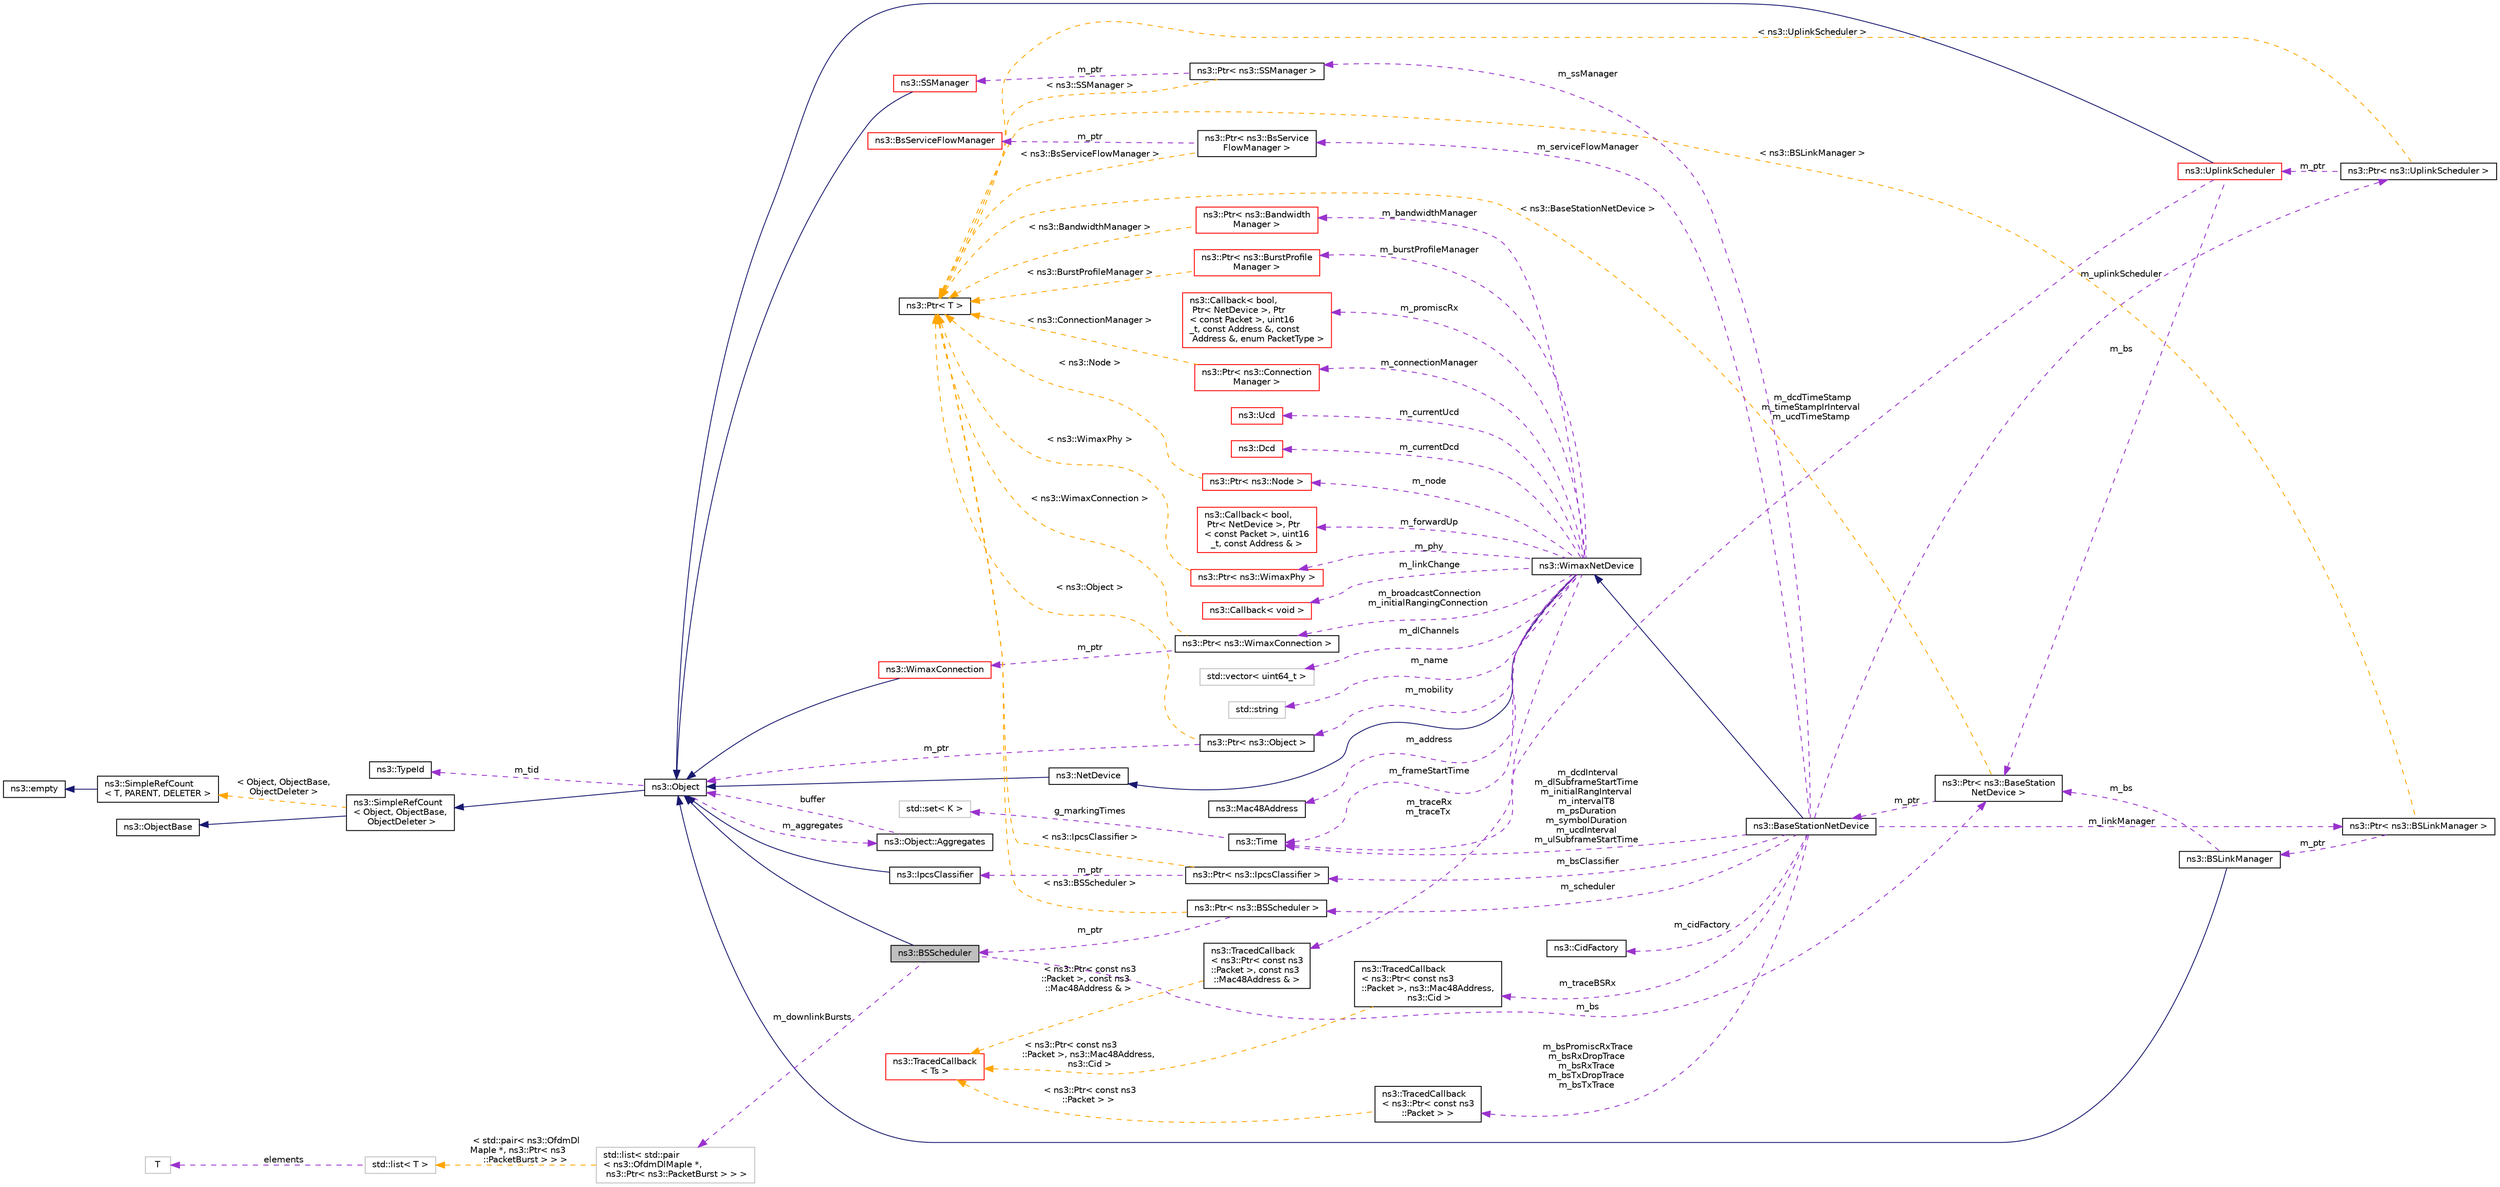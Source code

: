 digraph "ns3::BSScheduler"
{
 // LATEX_PDF_SIZE
  edge [fontname="Helvetica",fontsize="10",labelfontname="Helvetica",labelfontsize="10"];
  node [fontname="Helvetica",fontsize="10",shape=record];
  rankdir="LR";
  Node1 [label="ns3::BSScheduler",height=0.2,width=0.4,color="black", fillcolor="grey75", style="filled", fontcolor="black",tooltip=" "];
  Node2 -> Node1 [dir="back",color="midnightblue",fontsize="10",style="solid",fontname="Helvetica"];
  Node2 [label="ns3::Object",height=0.2,width=0.4,color="black", fillcolor="white", style="filled",URL="$classns3_1_1_object.html",tooltip="A base class which provides memory management and object aggregation."];
  Node3 -> Node2 [dir="back",color="midnightblue",fontsize="10",style="solid",fontname="Helvetica"];
  Node3 [label="ns3::SimpleRefCount\l\< Object, ObjectBase,\l ObjectDeleter \>",height=0.2,width=0.4,color="black", fillcolor="white", style="filled",URL="$classns3_1_1_simple_ref_count.html",tooltip=" "];
  Node4 -> Node3 [dir="back",color="midnightblue",fontsize="10",style="solid",fontname="Helvetica"];
  Node4 [label="ns3::ObjectBase",height=0.2,width=0.4,color="black", fillcolor="white", style="filled",URL="$classns3_1_1_object_base.html",tooltip="Anchor the ns-3 type and attribute system."];
  Node5 -> Node3 [dir="back",color="orange",fontsize="10",style="dashed",label=" \< Object, ObjectBase,\l ObjectDeleter \>" ,fontname="Helvetica"];
  Node5 [label="ns3::SimpleRefCount\l\< T, PARENT, DELETER \>",height=0.2,width=0.4,color="black", fillcolor="white", style="filled",URL="$classns3_1_1_simple_ref_count.html",tooltip="A template-based reference counting class."];
  Node6 -> Node5 [dir="back",color="midnightblue",fontsize="10",style="solid",fontname="Helvetica"];
  Node6 [label="ns3::empty",height=0.2,width=0.4,color="black", fillcolor="white", style="filled",URL="$classns3_1_1empty.html",tooltip="make Callback use a separate empty type"];
  Node7 -> Node2 [dir="back",color="darkorchid3",fontsize="10",style="dashed",label=" m_tid" ,fontname="Helvetica"];
  Node7 [label="ns3::TypeId",height=0.2,width=0.4,color="black", fillcolor="white", style="filled",URL="$classns3_1_1_type_id.html",tooltip="a unique identifier for an interface."];
  Node8 -> Node2 [dir="back",color="darkorchid3",fontsize="10",style="dashed",label=" m_aggregates" ,fontname="Helvetica"];
  Node8 [label="ns3::Object::Aggregates",height=0.2,width=0.4,color="black", fillcolor="white", style="filled",URL="$structns3_1_1_object_1_1_aggregates.html",tooltip="The list of Objects aggregated to this one."];
  Node2 -> Node8 [dir="back",color="darkorchid3",fontsize="10",style="dashed",label=" buffer" ,fontname="Helvetica"];
  Node9 -> Node1 [dir="back",color="darkorchid3",fontsize="10",style="dashed",label=" m_bs" ,fontname="Helvetica"];
  Node9 [label="ns3::Ptr\< ns3::BaseStation\lNetDevice \>",height=0.2,width=0.4,color="black", fillcolor="white", style="filled",URL="$classns3_1_1_ptr.html",tooltip=" "];
  Node10 -> Node9 [dir="back",color="darkorchid3",fontsize="10",style="dashed",label=" m_ptr" ,fontname="Helvetica"];
  Node10 [label="ns3::BaseStationNetDevice",height=0.2,width=0.4,color="black", fillcolor="white", style="filled",URL="$classns3_1_1_base_station_net_device.html",tooltip=" "];
  Node11 -> Node10 [dir="back",color="midnightblue",fontsize="10",style="solid",fontname="Helvetica"];
  Node11 [label="ns3::WimaxNetDevice",height=0.2,width=0.4,color="black", fillcolor="white", style="filled",URL="$classns3_1_1_wimax_net_device.html",tooltip="Hold together all WiMAX-related objects in a NetDevice."];
  Node12 -> Node11 [dir="back",color="midnightblue",fontsize="10",style="solid",fontname="Helvetica"];
  Node12 [label="ns3::NetDevice",height=0.2,width=0.4,color="black", fillcolor="white", style="filled",URL="$classns3_1_1_net_device.html",tooltip="Network layer to device interface."];
  Node2 -> Node12 [dir="back",color="midnightblue",fontsize="10",style="solid",fontname="Helvetica"];
  Node13 -> Node11 [dir="back",color="darkorchid3",fontsize="10",style="dashed",label=" m_address" ,fontname="Helvetica"];
  Node13 [label="ns3::Mac48Address",height=0.2,width=0.4,color="black", fillcolor="white", style="filled",URL="$classns3_1_1_mac48_address.html",tooltip="an EUI-48 address"];
  Node14 -> Node11 [dir="back",color="darkorchid3",fontsize="10",style="dashed",label=" m_broadcastConnection\nm_initialRangingConnection" ,fontname="Helvetica"];
  Node14 [label="ns3::Ptr\< ns3::WimaxConnection \>",height=0.2,width=0.4,color="black", fillcolor="white", style="filled",URL="$classns3_1_1_ptr.html",tooltip=" "];
  Node15 -> Node14 [dir="back",color="darkorchid3",fontsize="10",style="dashed",label=" m_ptr" ,fontname="Helvetica"];
  Node15 [label="ns3::WimaxConnection",height=0.2,width=0.4,color="red", fillcolor="white", style="filled",URL="$classns3_1_1_wimax_connection.html",tooltip="Class to represent WiMAX connections."];
  Node2 -> Node15 [dir="back",color="midnightblue",fontsize="10",style="solid",fontname="Helvetica"];
  Node47 -> Node14 [dir="back",color="orange",fontsize="10",style="dashed",label=" \< ns3::WimaxConnection \>" ,fontname="Helvetica"];
  Node47 [label="ns3::Ptr\< T \>",height=0.2,width=0.4,color="black", fillcolor="white", style="filled",URL="$classns3_1_1_ptr.html",tooltip="Smart pointer class similar to boost::intrusive_ptr."];
  Node73 -> Node11 [dir="back",color="darkorchid3",fontsize="10",style="dashed",label=" m_promiscRx" ,fontname="Helvetica"];
  Node73 [label="ns3::Callback\< bool,\l Ptr\< NetDevice \>, Ptr\l\< const Packet \>, uint16\l_t, const Address &, const\l Address &, enum PacketType \>",height=0.2,width=0.4,color="red", fillcolor="white", style="filled",URL="$classns3_1_1_callback.html",tooltip=" "];
  Node74 -> Node11 [dir="back",color="darkorchid3",fontsize="10",style="dashed",label=" m_connectionManager" ,fontname="Helvetica"];
  Node74 [label="ns3::Ptr\< ns3::Connection\lManager \>",height=0.2,width=0.4,color="red", fillcolor="white", style="filled",URL="$classns3_1_1_ptr.html",tooltip=" "];
  Node47 -> Node74 [dir="back",color="orange",fontsize="10",style="dashed",label=" \< ns3::ConnectionManager \>" ,fontname="Helvetica"];
  Node78 -> Node11 [dir="back",color="darkorchid3",fontsize="10",style="dashed",label=" m_currentUcd" ,fontname="Helvetica"];
  Node78 [label="ns3::Ucd",height=0.2,width=0.4,color="red", fillcolor="white", style="filled",URL="$classns3_1_1_ucd.html",tooltip="This class implements the UCD message as described by \"IEEE Standard for Local and metropolitan area ..."];
  Node83 -> Node11 [dir="back",color="darkorchid3",fontsize="10",style="dashed",label=" m_currentDcd" ,fontname="Helvetica"];
  Node83 [label="ns3::Dcd",height=0.2,width=0.4,color="red", fillcolor="white", style="filled",URL="$classns3_1_1_dcd.html",tooltip="This class implements Downlink channel descriptor as described by \"IEEE Standard for Local and metrop..."];
  Node88 -> Node11 [dir="back",color="darkorchid3",fontsize="10",style="dashed",label=" m_node" ,fontname="Helvetica"];
  Node88 [label="ns3::Ptr\< ns3::Node \>",height=0.2,width=0.4,color="red", fillcolor="white", style="filled",URL="$classns3_1_1_ptr.html",tooltip=" "];
  Node47 -> Node88 [dir="back",color="orange",fontsize="10",style="dashed",label=" \< ns3::Node \>" ,fontname="Helvetica"];
  Node110 -> Node11 [dir="back",color="darkorchid3",fontsize="10",style="dashed",label=" m_forwardUp" ,fontname="Helvetica"];
  Node110 [label="ns3::Callback\< bool,\l Ptr\< NetDevice \>, Ptr\l\< const Packet \>, uint16\l_t, const Address & \>",height=0.2,width=0.4,color="red", fillcolor="white", style="filled",URL="$classns3_1_1_callback.html",tooltip=" "];
  Node18 -> Node11 [dir="back",color="darkorchid3",fontsize="10",style="dashed",label=" m_frameStartTime" ,fontname="Helvetica"];
  Node18 [label="ns3::Time",height=0.2,width=0.4,color="black", fillcolor="white", style="filled",URL="$classns3_1_1_time.html",tooltip="Simulation virtual time values and global simulation resolution."];
  Node19 -> Node18 [dir="back",color="darkorchid3",fontsize="10",style="dashed",label=" g_markingTimes" ,fontname="Helvetica"];
  Node19 [label="std::set\< K \>",height=0.2,width=0.4,color="grey75", fillcolor="white", style="filled",tooltip=" "];
  Node111 -> Node11 [dir="back",color="darkorchid3",fontsize="10",style="dashed",label=" m_linkChange" ,fontname="Helvetica"];
  Node111 [label="ns3::Callback\< void \>",height=0.2,width=0.4,color="red", fillcolor="white", style="filled",URL="$classns3_1_1_callback.html",tooltip=" "];
  Node112 -> Node11 [dir="back",color="darkorchid3",fontsize="10",style="dashed",label=" m_dlChannels" ,fontname="Helvetica"];
  Node112 [label="std::vector\< uint64_t \>",height=0.2,width=0.4,color="grey75", fillcolor="white", style="filled",tooltip=" "];
  Node21 -> Node11 [dir="back",color="darkorchid3",fontsize="10",style="dashed",label=" m_name" ,fontname="Helvetica"];
  Node21 [label="std::string",height=0.2,width=0.4,color="grey75", fillcolor="white", style="filled",tooltip=" "];
  Node113 -> Node11 [dir="back",color="darkorchid3",fontsize="10",style="dashed",label=" m_phy" ,fontname="Helvetica"];
  Node113 [label="ns3::Ptr\< ns3::WimaxPhy \>",height=0.2,width=0.4,color="red", fillcolor="white", style="filled",URL="$classns3_1_1_ptr.html",tooltip=" "];
  Node47 -> Node113 [dir="back",color="orange",fontsize="10",style="dashed",label=" \< ns3::WimaxPhy \>" ,fontname="Helvetica"];
  Node122 -> Node11 [dir="back",color="darkorchid3",fontsize="10",style="dashed",label=" m_traceRx\nm_traceTx" ,fontname="Helvetica"];
  Node122 [label="ns3::TracedCallback\l\< ns3::Ptr\< const ns3\l::Packet \>, const ns3\l::Mac48Address & \>",height=0.2,width=0.4,color="black", fillcolor="white", style="filled",URL="$classns3_1_1_traced_callback.html",tooltip=" "];
  Node40 -> Node122 [dir="back",color="orange",fontsize="10",style="dashed",label=" \< ns3::Ptr\< const ns3\l::Packet \>, const ns3\l::Mac48Address & \>" ,fontname="Helvetica"];
  Node40 [label="ns3::TracedCallback\l\< Ts \>",height=0.2,width=0.4,color="red", fillcolor="white", style="filled",URL="$classns3_1_1_traced_callback.html",tooltip="Forward calls to a chain of Callback."];
  Node121 -> Node11 [dir="back",color="darkorchid3",fontsize="10",style="dashed",label=" m_mobility" ,fontname="Helvetica"];
  Node121 [label="ns3::Ptr\< ns3::Object \>",height=0.2,width=0.4,color="black", fillcolor="white", style="filled",URL="$classns3_1_1_ptr.html",tooltip=" "];
  Node2 -> Node121 [dir="back",color="darkorchid3",fontsize="10",style="dashed",label=" m_ptr" ,fontname="Helvetica"];
  Node47 -> Node121 [dir="back",color="orange",fontsize="10",style="dashed",label=" \< ns3::Object \>" ,fontname="Helvetica"];
  Node123 -> Node11 [dir="back",color="darkorchid3",fontsize="10",style="dashed",label=" m_bandwidthManager" ,fontname="Helvetica"];
  Node123 [label="ns3::Ptr\< ns3::Bandwidth\lManager \>",height=0.2,width=0.4,color="red", fillcolor="white", style="filled",URL="$classns3_1_1_ptr.html",tooltip=" "];
  Node47 -> Node123 [dir="back",color="orange",fontsize="10",style="dashed",label=" \< ns3::BandwidthManager \>" ,fontname="Helvetica"];
  Node125 -> Node11 [dir="back",color="darkorchid3",fontsize="10",style="dashed",label=" m_burstProfileManager" ,fontname="Helvetica"];
  Node125 [label="ns3::Ptr\< ns3::BurstProfile\lManager \>",height=0.2,width=0.4,color="red", fillcolor="white", style="filled",URL="$classns3_1_1_ptr.html",tooltip=" "];
  Node47 -> Node125 [dir="back",color="orange",fontsize="10",style="dashed",label=" \< ns3::BurstProfileManager \>" ,fontname="Helvetica"];
  Node39 -> Node10 [dir="back",color="darkorchid3",fontsize="10",style="dashed",label=" m_bsPromiscRxTrace\nm_bsRxDropTrace\nm_bsRxTrace\nm_bsTxDropTrace\nm_bsTxTrace" ,fontname="Helvetica"];
  Node39 [label="ns3::TracedCallback\l\< ns3::Ptr\< const ns3\l::Packet \> \>",height=0.2,width=0.4,color="black", fillcolor="white", style="filled",URL="$classns3_1_1_traced_callback.html",tooltip=" "];
  Node40 -> Node39 [dir="back",color="orange",fontsize="10",style="dashed",label=" \< ns3::Ptr\< const ns3\l::Packet \> \>" ,fontname="Helvetica"];
  Node127 -> Node10 [dir="back",color="darkorchid3",fontsize="10",style="dashed",label=" m_scheduler" ,fontname="Helvetica"];
  Node127 [label="ns3::Ptr\< ns3::BSScheduler \>",height=0.2,width=0.4,color="black", fillcolor="white", style="filled",URL="$classns3_1_1_ptr.html",tooltip=" "];
  Node1 -> Node127 [dir="back",color="darkorchid3",fontsize="10",style="dashed",label=" m_ptr" ,fontname="Helvetica"];
  Node47 -> Node127 [dir="back",color="orange",fontsize="10",style="dashed",label=" \< ns3::BSScheduler \>" ,fontname="Helvetica"];
  Node128 -> Node10 [dir="back",color="darkorchid3",fontsize="10",style="dashed",label=" m_linkManager" ,fontname="Helvetica"];
  Node128 [label="ns3::Ptr\< ns3::BSLinkManager \>",height=0.2,width=0.4,color="black", fillcolor="white", style="filled",URL="$classns3_1_1_ptr.html",tooltip=" "];
  Node129 -> Node128 [dir="back",color="darkorchid3",fontsize="10",style="dashed",label=" m_ptr" ,fontname="Helvetica"];
  Node129 [label="ns3::BSLinkManager",height=0.2,width=0.4,color="black", fillcolor="white", style="filled",URL="$classns3_1_1_b_s_link_manager.html",tooltip=" "];
  Node2 -> Node129 [dir="back",color="midnightblue",fontsize="10",style="solid",fontname="Helvetica"];
  Node9 -> Node129 [dir="back",color="darkorchid3",fontsize="10",style="dashed",label=" m_bs" ,fontname="Helvetica"];
  Node47 -> Node128 [dir="back",color="orange",fontsize="10",style="dashed",label=" \< ns3::BSLinkManager \>" ,fontname="Helvetica"];
  Node130 -> Node10 [dir="back",color="darkorchid3",fontsize="10",style="dashed",label=" m_bsClassifier" ,fontname="Helvetica"];
  Node130 [label="ns3::Ptr\< ns3::IpcsClassifier \>",height=0.2,width=0.4,color="black", fillcolor="white", style="filled",URL="$classns3_1_1_ptr.html",tooltip=" "];
  Node131 -> Node130 [dir="back",color="darkorchid3",fontsize="10",style="dashed",label=" m_ptr" ,fontname="Helvetica"];
  Node131 [label="ns3::IpcsClassifier",height=0.2,width=0.4,color="black", fillcolor="white", style="filled",URL="$classns3_1_1_ipcs_classifier.html",tooltip=" "];
  Node2 -> Node131 [dir="back",color="midnightblue",fontsize="10",style="solid",fontname="Helvetica"];
  Node47 -> Node130 [dir="back",color="orange",fontsize="10",style="dashed",label=" \< ns3::IpcsClassifier \>" ,fontname="Helvetica"];
  Node132 -> Node10 [dir="back",color="darkorchid3",fontsize="10",style="dashed",label=" m_uplinkScheduler" ,fontname="Helvetica"];
  Node132 [label="ns3::Ptr\< ns3::UplinkScheduler \>",height=0.2,width=0.4,color="black", fillcolor="white", style="filled",URL="$classns3_1_1_ptr.html",tooltip=" "];
  Node133 -> Node132 [dir="back",color="darkorchid3",fontsize="10",style="dashed",label=" m_ptr" ,fontname="Helvetica"];
  Node133 [label="ns3::UplinkScheduler",height=0.2,width=0.4,color="red", fillcolor="white", style="filled",URL="$classns3_1_1_uplink_scheduler.html",tooltip="Virtual class for uplink scheduler."];
  Node2 -> Node133 [dir="back",color="midnightblue",fontsize="10",style="solid",fontname="Helvetica"];
  Node18 -> Node133 [dir="back",color="darkorchid3",fontsize="10",style="dashed",label=" m_dcdTimeStamp\nm_timeStampIrInterval\nm_ucdTimeStamp" ,fontname="Helvetica"];
  Node9 -> Node133 [dir="back",color="darkorchid3",fontsize="10",style="dashed",label=" m_bs" ,fontname="Helvetica"];
  Node47 -> Node132 [dir="back",color="orange",fontsize="10",style="dashed",label=" \< ns3::UplinkScheduler \>" ,fontname="Helvetica"];
  Node136 -> Node10 [dir="back",color="darkorchid3",fontsize="10",style="dashed",label=" m_serviceFlowManager" ,fontname="Helvetica"];
  Node136 [label="ns3::Ptr\< ns3::BsService\lFlowManager \>",height=0.2,width=0.4,color="black", fillcolor="white", style="filled",URL="$classns3_1_1_ptr.html",tooltip=" "];
  Node137 -> Node136 [dir="back",color="darkorchid3",fontsize="10",style="dashed",label=" m_ptr" ,fontname="Helvetica"];
  Node137 [label="ns3::BsServiceFlowManager",height=0.2,width=0.4,color="red", fillcolor="white", style="filled",URL="$classns3_1_1_bs_service_flow_manager.html",tooltip="BsServiceFlowManager."];
  Node47 -> Node136 [dir="back",color="orange",fontsize="10",style="dashed",label=" \< ns3::BsServiceFlowManager \>" ,fontname="Helvetica"];
  Node18 -> Node10 [dir="back",color="darkorchid3",fontsize="10",style="dashed",label=" m_dcdInterval\nm_dlSubframeStartTime\nm_initialRangInterval\nm_intervalT8\nm_psDuration\nm_symbolDuration\nm_ucdInterval\nm_ulSubframeStartTime" ,fontname="Helvetica"];
  Node140 -> Node10 [dir="back",color="darkorchid3",fontsize="10",style="dashed",label=" m_traceBSRx" ,fontname="Helvetica"];
  Node140 [label="ns3::TracedCallback\l\< ns3::Ptr\< const ns3\l::Packet \>, ns3::Mac48Address,\l ns3::Cid \>",height=0.2,width=0.4,color="black", fillcolor="white", style="filled",URL="$classns3_1_1_traced_callback.html",tooltip=" "];
  Node40 -> Node140 [dir="back",color="orange",fontsize="10",style="dashed",label=" \< ns3::Ptr\< const ns3\l::Packet \>, ns3::Mac48Address,\l ns3::Cid \>" ,fontname="Helvetica"];
  Node77 -> Node10 [dir="back",color="darkorchid3",fontsize="10",style="dashed",label=" m_cidFactory" ,fontname="Helvetica"];
  Node77 [label="ns3::CidFactory",height=0.2,width=0.4,color="black", fillcolor="white", style="filled",URL="$classns3_1_1_cid_factory.html",tooltip="This class is used exclusively by the BS to allocate CIDs to new connections."];
  Node141 -> Node10 [dir="back",color="darkorchid3",fontsize="10",style="dashed",label=" m_ssManager" ,fontname="Helvetica"];
  Node141 [label="ns3::Ptr\< ns3::SSManager \>",height=0.2,width=0.4,color="black", fillcolor="white", style="filled",URL="$classns3_1_1_ptr.html",tooltip=" "];
  Node142 -> Node141 [dir="back",color="darkorchid3",fontsize="10",style="dashed",label=" m_ptr" ,fontname="Helvetica"];
  Node142 [label="ns3::SSManager",height=0.2,width=0.4,color="red", fillcolor="white", style="filled",URL="$classns3_1_1_s_s_manager.html",tooltip="this class manages a list of SSrecords"];
  Node2 -> Node142 [dir="back",color="midnightblue",fontsize="10",style="solid",fontname="Helvetica"];
  Node47 -> Node141 [dir="back",color="orange",fontsize="10",style="dashed",label=" \< ns3::SSManager \>" ,fontname="Helvetica"];
  Node47 -> Node9 [dir="back",color="orange",fontsize="10",style="dashed",label=" \< ns3::BaseStationNetDevice \>" ,fontname="Helvetica"];
  Node146 -> Node1 [dir="back",color="darkorchid3",fontsize="10",style="dashed",label=" m_downlinkBursts" ,fontname="Helvetica"];
  Node146 [label="std::list\< std::pair\l\< ns3::OfdmDlMapIe *,\l ns3::Ptr\< ns3::PacketBurst \> \> \>",height=0.2,width=0.4,color="grey75", fillcolor="white", style="filled",tooltip=" "];
  Node36 -> Node146 [dir="back",color="orange",fontsize="10",style="dashed",label=" \< std::pair\< ns3::OfdmDl\lMapIe *, ns3::Ptr\< ns3\l::PacketBurst \> \> \>" ,fontname="Helvetica"];
  Node36 [label="std::list\< T \>",height=0.2,width=0.4,color="grey75", fillcolor="white", style="filled",tooltip=" "];
  Node28 -> Node36 [dir="back",color="darkorchid3",fontsize="10",style="dashed",label=" elements" ,fontname="Helvetica"];
  Node28 [label="T",height=0.2,width=0.4,color="grey75", fillcolor="white", style="filled",tooltip=" "];
}

